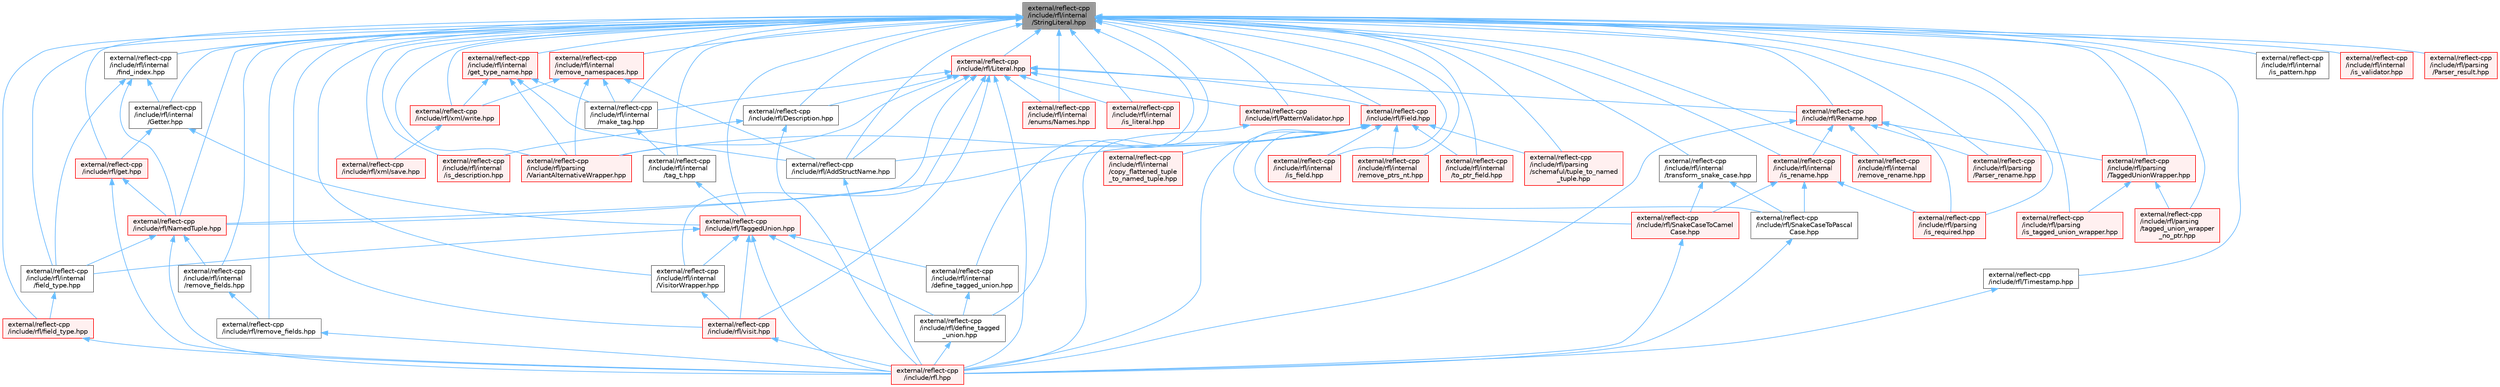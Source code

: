 digraph "external/reflect-cpp/include/rfl/internal/StringLiteral.hpp"
{
 // LATEX_PDF_SIZE
  bgcolor="transparent";
  edge [fontname=Helvetica,fontsize=10,labelfontname=Helvetica,labelfontsize=10];
  node [fontname=Helvetica,fontsize=10,shape=box,height=0.2,width=0.4];
  Node1 [id="Node000001",label="external/reflect-cpp\l/include/rfl/internal\l/StringLiteral.hpp",height=0.2,width=0.4,color="gray40", fillcolor="grey60", style="filled", fontcolor="black",tooltip=" "];
  Node1 -> Node2 [id="edge1_Node000001_Node000002",dir="back",color="steelblue1",style="solid",tooltip=" "];
  Node2 [id="Node000002",label="external/reflect-cpp\l/include/rfl/AddStructName.hpp",height=0.2,width=0.4,color="grey40", fillcolor="white", style="filled",URL="$_add_struct_name_8hpp.html",tooltip=" "];
  Node2 -> Node3 [id="edge2_Node000002_Node000003",dir="back",color="steelblue1",style="solid",tooltip=" "];
  Node3 [id="Node000003",label="external/reflect-cpp\l/include/rfl.hpp",height=0.2,width=0.4,color="red", fillcolor="#FFF0F0", style="filled",URL="$rfl_8hpp.html",tooltip=" "];
  Node1 -> Node667 [id="edge3_Node000001_Node000667",dir="back",color="steelblue1",style="solid",tooltip=" "];
  Node667 [id="Node000667",label="external/reflect-cpp\l/include/rfl/Description.hpp",height=0.2,width=0.4,color="grey40", fillcolor="white", style="filled",URL="$_description_8hpp.html",tooltip=" "];
  Node667 -> Node3 [id="edge4_Node000667_Node000003",dir="back",color="steelblue1",style="solid",tooltip=" "];
  Node667 -> Node668 [id="edge5_Node000667_Node000668",dir="back",color="steelblue1",style="solid",tooltip=" "];
  Node668 [id="Node000668",label="external/reflect-cpp\l/include/rfl/internal\l/is_description.hpp",height=0.2,width=0.4,color="red", fillcolor="#FFF0F0", style="filled",URL="$is__description_8hpp.html",tooltip=" "];
  Node1 -> Node725 [id="edge6_Node000001_Node000725",dir="back",color="steelblue1",style="solid",tooltip=" "];
  Node725 [id="Node000725",label="external/reflect-cpp\l/include/rfl/Field.hpp",height=0.2,width=0.4,color="red", fillcolor="#FFF0F0", style="filled",URL="$_field_8hpp.html",tooltip=" "];
  Node725 -> Node3 [id="edge7_Node000725_Node000003",dir="back",color="steelblue1",style="solid",tooltip=" "];
  Node725 -> Node2 [id="edge8_Node000725_Node000002",dir="back",color="steelblue1",style="solid",tooltip=" "];
  Node725 -> Node726 [id="edge9_Node000725_Node000726",dir="back",color="steelblue1",style="solid",tooltip=" "];
  Node726 [id="Node000726",label="external/reflect-cpp\l/include/rfl/NamedTuple.hpp",height=0.2,width=0.4,color="red", fillcolor="#FFF0F0", style="filled",URL="$_named_tuple_8hpp.html",tooltip=" "];
  Node726 -> Node3 [id="edge10_Node000726_Node000003",dir="back",color="steelblue1",style="solid",tooltip=" "];
  Node726 -> Node731 [id="edge11_Node000726_Node000731",dir="back",color="steelblue1",style="solid",tooltip=" "];
  Node731 [id="Node000731",label="external/reflect-cpp\l/include/rfl/internal\l/field_type.hpp",height=0.2,width=0.4,color="grey40", fillcolor="white", style="filled",URL="$internal_2field__type_8hpp.html",tooltip=" "];
  Node731 -> Node732 [id="edge12_Node000731_Node000732",dir="back",color="steelblue1",style="solid",tooltip=" "];
  Node732 [id="Node000732",label="external/reflect-cpp\l/include/rfl/field_type.hpp",height=0.2,width=0.4,color="red", fillcolor="#FFF0F0", style="filled",URL="$field__type_8hpp.html",tooltip=" "];
  Node732 -> Node3 [id="edge13_Node000732_Node000003",dir="back",color="steelblue1",style="solid",tooltip=" "];
  Node726 -> Node728 [id="edge14_Node000726_Node000728",dir="back",color="steelblue1",style="solid",tooltip=" "];
  Node728 [id="Node000728",label="external/reflect-cpp\l/include/rfl/internal\l/remove_fields.hpp",height=0.2,width=0.4,color="grey40", fillcolor="white", style="filled",URL="$internal_2remove__fields_8hpp.html",tooltip=" "];
  Node728 -> Node729 [id="edge15_Node000728_Node000729",dir="back",color="steelblue1",style="solid",tooltip=" "];
  Node729 [id="Node000729",label="external/reflect-cpp\l/include/rfl/remove_fields.hpp",height=0.2,width=0.4,color="grey40", fillcolor="white", style="filled",URL="$remove__fields_8hpp.html",tooltip=" "];
  Node729 -> Node3 [id="edge16_Node000729_Node000003",dir="back",color="steelblue1",style="solid",tooltip=" "];
  Node725 -> Node795 [id="edge17_Node000725_Node000795",dir="back",color="steelblue1",style="solid",tooltip=" "];
  Node795 [id="Node000795",label="external/reflect-cpp\l/include/rfl/SnakeCaseToCamel\lCase.hpp",height=0.2,width=0.4,color="red", fillcolor="#FFF0F0", style="filled",URL="$_snake_case_to_camel_case_8hpp.html",tooltip=" "];
  Node795 -> Node3 [id="edge18_Node000795_Node000003",dir="back",color="steelblue1",style="solid",tooltip=" "];
  Node725 -> Node796 [id="edge19_Node000725_Node000796",dir="back",color="steelblue1",style="solid",tooltip=" "];
  Node796 [id="Node000796",label="external/reflect-cpp\l/include/rfl/SnakeCaseToPascal\lCase.hpp",height=0.2,width=0.4,color="grey40", fillcolor="white", style="filled",URL="$_snake_case_to_pascal_case_8hpp.html",tooltip=" "];
  Node796 -> Node3 [id="edge20_Node000796_Node000003",dir="back",color="steelblue1",style="solid",tooltip=" "];
  Node725 -> Node783 [id="edge21_Node000725_Node000783",dir="back",color="steelblue1",style="solid",tooltip=" "];
  Node783 [id="Node000783",label="external/reflect-cpp\l/include/rfl/internal\l/copy_flattened_tuple\l_to_named_tuple.hpp",height=0.2,width=0.4,color="red", fillcolor="#FFF0F0", style="filled",URL="$copy__flattened__tuple__to__named__tuple_8hpp.html",tooltip=" "];
  Node725 -> Node798 [id="edge22_Node000725_Node000798",dir="back",color="steelblue1",style="solid",tooltip=" "];
  Node798 [id="Node000798",label="external/reflect-cpp\l/include/rfl/internal\l/is_field.hpp",height=0.2,width=0.4,color="red", fillcolor="#FFF0F0", style="filled",URL="$is__field_8hpp.html",tooltip=" "];
  Node725 -> Node800 [id="edge23_Node000725_Node000800",dir="back",color="steelblue1",style="solid",tooltip=" "];
  Node800 [id="Node000800",label="external/reflect-cpp\l/include/rfl/internal\l/remove_ptrs_nt.hpp",height=0.2,width=0.4,color="red", fillcolor="#FFF0F0", style="filled",URL="$remove__ptrs__nt_8hpp.html",tooltip=" "];
  Node725 -> Node801 [id="edge24_Node000725_Node000801",dir="back",color="steelblue1",style="solid",tooltip=" "];
  Node801 [id="Node000801",label="external/reflect-cpp\l/include/rfl/internal\l/to_ptr_field.hpp",height=0.2,width=0.4,color="red", fillcolor="#FFF0F0", style="filled",URL="$to__ptr__field_8hpp.html",tooltip=" "];
  Node725 -> Node802 [id="edge25_Node000725_Node000802",dir="back",color="steelblue1",style="solid",tooltip=" "];
  Node802 [id="Node000802",label="external/reflect-cpp\l/include/rfl/parsing\l/VariantAlternativeWrapper.hpp",height=0.2,width=0.4,color="red", fillcolor="#FFF0F0", style="filled",URL="$_variant_alternative_wrapper_8hpp.html",tooltip=" "];
  Node725 -> Node790 [id="edge26_Node000725_Node000790",dir="back",color="steelblue1",style="solid",tooltip=" "];
  Node790 [id="Node000790",label="external/reflect-cpp\l/include/rfl/parsing\l/schemaful/tuple_to_named\l_tuple.hpp",height=0.2,width=0.4,color="red", fillcolor="#FFF0F0", style="filled",URL="$tuple__to__named__tuple_8hpp.html",tooltip=" "];
  Node1 -> Node803 [id="edge27_Node000001_Node000803",dir="back",color="steelblue1",style="solid",tooltip=" "];
  Node803 [id="Node000803",label="external/reflect-cpp\l/include/rfl/Literal.hpp",height=0.2,width=0.4,color="red", fillcolor="#FFF0F0", style="filled",URL="$_literal_8hpp.html",tooltip=" "];
  Node803 -> Node3 [id="edge28_Node000803_Node000003",dir="back",color="steelblue1",style="solid",tooltip=" "];
  Node803 -> Node2 [id="edge29_Node000803_Node000002",dir="back",color="steelblue1",style="solid",tooltip=" "];
  Node803 -> Node667 [id="edge30_Node000803_Node000667",dir="back",color="steelblue1",style="solid",tooltip=" "];
  Node803 -> Node725 [id="edge31_Node000803_Node000725",dir="back",color="steelblue1",style="solid",tooltip=" "];
  Node803 -> Node726 [id="edge32_Node000803_Node000726",dir="back",color="steelblue1",style="solid",tooltip=" "];
  Node803 -> Node805 [id="edge33_Node000803_Node000805",dir="back",color="steelblue1",style="solid",tooltip=" "];
  Node805 [id="Node000805",label="external/reflect-cpp\l/include/rfl/PatternValidator.hpp",height=0.2,width=0.4,color="red", fillcolor="#FFF0F0", style="filled",URL="$_pattern_validator_8hpp.html",tooltip=" "];
  Node805 -> Node3 [id="edge34_Node000805_Node000003",dir="back",color="steelblue1",style="solid",tooltip=" "];
  Node803 -> Node809 [id="edge35_Node000803_Node000809",dir="back",color="steelblue1",style="solid",tooltip=" "];
  Node809 [id="Node000809",label="external/reflect-cpp\l/include/rfl/Rename.hpp",height=0.2,width=0.4,color="red", fillcolor="#FFF0F0", style="filled",URL="$_rename_8hpp.html",tooltip=" "];
  Node809 -> Node3 [id="edge36_Node000809_Node000003",dir="back",color="steelblue1",style="solid",tooltip=" "];
  Node809 -> Node815 [id="edge37_Node000809_Node000815",dir="back",color="steelblue1",style="solid",tooltip=" "];
  Node815 [id="Node000815",label="external/reflect-cpp\l/include/rfl/internal\l/is_rename.hpp",height=0.2,width=0.4,color="red", fillcolor="#FFF0F0", style="filled",URL="$is__rename_8hpp.html",tooltip=" "];
  Node815 -> Node795 [id="edge38_Node000815_Node000795",dir="back",color="steelblue1",style="solid",tooltip=" "];
  Node815 -> Node796 [id="edge39_Node000815_Node000796",dir="back",color="steelblue1",style="solid",tooltip=" "];
  Node815 -> Node819 [id="edge40_Node000815_Node000819",dir="back",color="steelblue1",style="solid",tooltip=" "];
  Node819 [id="Node000819",label="external/reflect-cpp\l/include/rfl/parsing\l/is_required.hpp",height=0.2,width=0.4,color="red", fillcolor="#FFF0F0", style="filled",URL="$is__required_8hpp.html",tooltip=" "];
  Node809 -> Node820 [id="edge41_Node000809_Node000820",dir="back",color="steelblue1",style="solid",tooltip=" "];
  Node820 [id="Node000820",label="external/reflect-cpp\l/include/rfl/internal\l/remove_rename.hpp",height=0.2,width=0.4,color="red", fillcolor="#FFF0F0", style="filled",URL="$remove__rename_8hpp.html",tooltip=" "];
  Node809 -> Node823 [id="edge42_Node000809_Node000823",dir="back",color="steelblue1",style="solid",tooltip=" "];
  Node823 [id="Node000823",label="external/reflect-cpp\l/include/rfl/parsing\l/Parser_rename.hpp",height=0.2,width=0.4,color="red", fillcolor="#FFF0F0", style="filled",URL="$_parser__rename_8hpp.html",tooltip=" "];
  Node809 -> Node824 [id="edge43_Node000809_Node000824",dir="back",color="steelblue1",style="solid",tooltip=" "];
  Node824 [id="Node000824",label="external/reflect-cpp\l/include/rfl/parsing\l/TaggedUnionWrapper.hpp",height=0.2,width=0.4,color="red", fillcolor="#FFF0F0", style="filled",URL="$_tagged_union_wrapper_8hpp.html",tooltip=" "];
  Node824 -> Node825 [id="edge44_Node000824_Node000825",dir="back",color="steelblue1",style="solid",tooltip=" "];
  Node825 [id="Node000825",label="external/reflect-cpp\l/include/rfl/parsing\l/is_tagged_union_wrapper.hpp",height=0.2,width=0.4,color="red", fillcolor="#FFF0F0", style="filled",URL="$is__tagged__union__wrapper_8hpp.html",tooltip=" "];
  Node824 -> Node827 [id="edge45_Node000824_Node000827",dir="back",color="steelblue1",style="solid",tooltip=" "];
  Node827 [id="Node000827",label="external/reflect-cpp\l/include/rfl/parsing\l/tagged_union_wrapper\l_no_ptr.hpp",height=0.2,width=0.4,color="red", fillcolor="#FFF0F0", style="filled",URL="$tagged__union__wrapper__no__ptr_8hpp.html",tooltip=" "];
  Node809 -> Node819 [id="edge46_Node000809_Node000819",dir="back",color="steelblue1",style="solid",tooltip=" "];
  Node803 -> Node756 [id="edge47_Node000803_Node000756",dir="back",color="steelblue1",style="solid",tooltip=" "];
  Node756 [id="Node000756",label="external/reflect-cpp\l/include/rfl/internal\l/VisitorWrapper.hpp",height=0.2,width=0.4,color="grey40", fillcolor="white", style="filled",URL="$_visitor_wrapper_8hpp.html",tooltip=" "];
  Node756 -> Node757 [id="edge48_Node000756_Node000757",dir="back",color="steelblue1",style="solid",tooltip=" "];
  Node757 [id="Node000757",label="external/reflect-cpp\l/include/rfl/visit.hpp",height=0.2,width=0.4,color="red", fillcolor="#FFF0F0", style="filled",URL="$visit_8hpp.html",tooltip=" "];
  Node757 -> Node3 [id="edge49_Node000757_Node000003",dir="back",color="steelblue1",style="solid",tooltip=" "];
  Node803 -> Node784 [id="edge50_Node000803_Node000784",dir="back",color="steelblue1",style="solid",tooltip=" "];
  Node784 [id="Node000784",label="external/reflect-cpp\l/include/rfl/internal\l/enums/Names.hpp",height=0.2,width=0.4,color="red", fillcolor="#FFF0F0", style="filled",URL="$_names_8hpp.html",tooltip=" "];
  Node803 -> Node830 [id="edge51_Node000803_Node000830",dir="back",color="steelblue1",style="solid",tooltip=" "];
  Node830 [id="Node000830",label="external/reflect-cpp\l/include/rfl/internal\l/is_literal.hpp",height=0.2,width=0.4,color="red", fillcolor="#FFF0F0", style="filled",URL="$is__literal_8hpp.html",tooltip=" "];
  Node803 -> Node752 [id="edge52_Node000803_Node000752",dir="back",color="steelblue1",style="solid",tooltip=" "];
  Node752 [id="Node000752",label="external/reflect-cpp\l/include/rfl/internal\l/make_tag.hpp",height=0.2,width=0.4,color="grey40", fillcolor="white", style="filled",URL="$make__tag_8hpp.html",tooltip=" "];
  Node752 -> Node753 [id="edge53_Node000752_Node000753",dir="back",color="steelblue1",style="solid",tooltip=" "];
  Node753 [id="Node000753",label="external/reflect-cpp\l/include/rfl/internal\l/tag_t.hpp",height=0.2,width=0.4,color="grey40", fillcolor="white", style="filled",URL="$tag__t_8hpp.html",tooltip=" "];
  Node753 -> Node754 [id="edge54_Node000753_Node000754",dir="back",color="steelblue1",style="solid",tooltip=" "];
  Node754 [id="Node000754",label="external/reflect-cpp\l/include/rfl/TaggedUnion.hpp",height=0.2,width=0.4,color="red", fillcolor="#FFF0F0", style="filled",URL="$_tagged_union_8hpp.html",tooltip=" "];
  Node754 -> Node3 [id="edge55_Node000754_Node000003",dir="back",color="steelblue1",style="solid",tooltip=" "];
  Node754 -> Node755 [id="edge56_Node000754_Node000755",dir="back",color="steelblue1",style="solid",tooltip=" "];
  Node755 [id="Node000755",label="external/reflect-cpp\l/include/rfl/define_tagged\l_union.hpp",height=0.2,width=0.4,color="grey40", fillcolor="white", style="filled",URL="$define__tagged__union_8hpp.html",tooltip=" "];
  Node755 -> Node3 [id="edge57_Node000755_Node000003",dir="back",color="steelblue1",style="solid",tooltip=" "];
  Node754 -> Node756 [id="edge58_Node000754_Node000756",dir="back",color="steelblue1",style="solid",tooltip=" "];
  Node754 -> Node761 [id="edge59_Node000754_Node000761",dir="back",color="steelblue1",style="solid",tooltip=" "];
  Node761 [id="Node000761",label="external/reflect-cpp\l/include/rfl/internal\l/define_tagged_union.hpp",height=0.2,width=0.4,color="grey40", fillcolor="white", style="filled",URL="$internal_2define__tagged__union_8hpp.html",tooltip=" "];
  Node761 -> Node755 [id="edge60_Node000761_Node000755",dir="back",color="steelblue1",style="solid",tooltip=" "];
  Node754 -> Node731 [id="edge61_Node000754_Node000731",dir="back",color="steelblue1",style="solid",tooltip=" "];
  Node754 -> Node757 [id="edge62_Node000754_Node000757",dir="back",color="steelblue1",style="solid",tooltip=" "];
  Node803 -> Node802 [id="edge63_Node000803_Node000802",dir="back",color="steelblue1",style="solid",tooltip=" "];
  Node803 -> Node757 [id="edge64_Node000803_Node000757",dir="back",color="steelblue1",style="solid",tooltip=" "];
  Node1 -> Node726 [id="edge65_Node000001_Node000726",dir="back",color="steelblue1",style="solid",tooltip=" "];
  Node1 -> Node805 [id="edge66_Node000001_Node000805",dir="back",color="steelblue1",style="solid",tooltip=" "];
  Node1 -> Node809 [id="edge67_Node000001_Node000809",dir="back",color="steelblue1",style="solid",tooltip=" "];
  Node1 -> Node754 [id="edge68_Node000001_Node000754",dir="back",color="steelblue1",style="solid",tooltip=" "];
  Node1 -> Node841 [id="edge69_Node000001_Node000841",dir="back",color="steelblue1",style="solid",tooltip=" "];
  Node841 [id="Node000841",label="external/reflect-cpp\l/include/rfl/Timestamp.hpp",height=0.2,width=0.4,color="grey40", fillcolor="white", style="filled",URL="$_timestamp_8hpp.html",tooltip=" "];
  Node841 -> Node3 [id="edge70_Node000841_Node000003",dir="back",color="steelblue1",style="solid",tooltip=" "];
  Node1 -> Node755 [id="edge71_Node000001_Node000755",dir="back",color="steelblue1",style="solid",tooltip=" "];
  Node1 -> Node732 [id="edge72_Node000001_Node000732",dir="back",color="steelblue1",style="solid",tooltip=" "];
  Node1 -> Node842 [id="edge73_Node000001_Node000842",dir="back",color="steelblue1",style="solid",tooltip=" "];
  Node842 [id="Node000842",label="external/reflect-cpp\l/include/rfl/get.hpp",height=0.2,width=0.4,color="red", fillcolor="#FFF0F0", style="filled",URL="$get_8hpp.html",tooltip=" "];
  Node842 -> Node3 [id="edge74_Node000842_Node000003",dir="back",color="steelblue1",style="solid",tooltip=" "];
  Node842 -> Node726 [id="edge75_Node000842_Node000726",dir="back",color="steelblue1",style="solid",tooltip=" "];
  Node1 -> Node849 [id="edge76_Node000001_Node000849",dir="back",color="steelblue1",style="solid",tooltip=" "];
  Node849 [id="Node000849",label="external/reflect-cpp\l/include/rfl/internal\l/Getter.hpp",height=0.2,width=0.4,color="grey40", fillcolor="white", style="filled",URL="$_getter_8hpp.html",tooltip=" "];
  Node849 -> Node754 [id="edge77_Node000849_Node000754",dir="back",color="steelblue1",style="solid",tooltip=" "];
  Node849 -> Node842 [id="edge78_Node000849_Node000842",dir="back",color="steelblue1",style="solid",tooltip=" "];
  Node1 -> Node756 [id="edge79_Node000001_Node000756",dir="back",color="steelblue1",style="solid",tooltip=" "];
  Node1 -> Node761 [id="edge80_Node000001_Node000761",dir="back",color="steelblue1",style="solid",tooltip=" "];
  Node1 -> Node784 [id="edge81_Node000001_Node000784",dir="back",color="steelblue1",style="solid",tooltip=" "];
  Node1 -> Node731 [id="edge82_Node000001_Node000731",dir="back",color="steelblue1",style="solid",tooltip=" "];
  Node1 -> Node850 [id="edge83_Node000001_Node000850",dir="back",color="steelblue1",style="solid",tooltip=" "];
  Node850 [id="Node000850",label="external/reflect-cpp\l/include/rfl/internal\l/find_index.hpp",height=0.2,width=0.4,color="grey40", fillcolor="white", style="filled",URL="$find__index_8hpp.html",tooltip=" "];
  Node850 -> Node726 [id="edge84_Node000850_Node000726",dir="back",color="steelblue1",style="solid",tooltip=" "];
  Node850 -> Node849 [id="edge85_Node000850_Node000849",dir="back",color="steelblue1",style="solid",tooltip=" "];
  Node850 -> Node731 [id="edge86_Node000850_Node000731",dir="back",color="steelblue1",style="solid",tooltip=" "];
  Node1 -> Node851 [id="edge87_Node000001_Node000851",dir="back",color="steelblue1",style="solid",tooltip=" "];
  Node851 [id="Node000851",label="external/reflect-cpp\l/include/rfl/internal\l/get_type_name.hpp",height=0.2,width=0.4,color="red", fillcolor="#FFF0F0", style="filled",URL="$get__type__name_8hpp.html",tooltip=" "];
  Node851 -> Node2 [id="edge88_Node000851_Node000002",dir="back",color="steelblue1",style="solid",tooltip=" "];
  Node851 -> Node752 [id="edge89_Node000851_Node000752",dir="back",color="steelblue1",style="solid",tooltip=" "];
  Node851 -> Node802 [id="edge90_Node000851_Node000802",dir="back",color="steelblue1",style="solid",tooltip=" "];
  Node851 -> Node718 [id="edge91_Node000851_Node000718",dir="back",color="steelblue1",style="solid",tooltip=" "];
  Node718 [id="Node000718",label="external/reflect-cpp\l/include/rfl/xml/write.hpp",height=0.2,width=0.4,color="red", fillcolor="#FFF0F0", style="filled",URL="$xml_2write_8hpp.html",tooltip=" "];
  Node718 -> Node719 [id="edge92_Node000718_Node000719",dir="back",color="steelblue1",style="solid",tooltip=" "];
  Node719 [id="Node000719",label="external/reflect-cpp\l/include/rfl/xml/save.hpp",height=0.2,width=0.4,color="red", fillcolor="#FFF0F0", style="filled",URL="$xml_2save_8hpp.html",tooltip=" "];
  Node1 -> Node668 [id="edge93_Node000001_Node000668",dir="back",color="steelblue1",style="solid",tooltip=" "];
  Node1 -> Node798 [id="edge94_Node000001_Node000798",dir="back",color="steelblue1",style="solid",tooltip=" "];
  Node1 -> Node830 [id="edge95_Node000001_Node000830",dir="back",color="steelblue1",style="solid",tooltip=" "];
  Node1 -> Node807 [id="edge96_Node000001_Node000807",dir="back",color="steelblue1",style="solid",tooltip=" "];
  Node807 [id="Node000807",label="external/reflect-cpp\l/include/rfl/internal\l/is_pattern.hpp",height=0.2,width=0.4,color="grey40", fillcolor="white", style="filled",URL="$is__pattern_8hpp.html",tooltip=" "];
  Node1 -> Node815 [id="edge97_Node000001_Node000815",dir="back",color="steelblue1",style="solid",tooltip=" "];
  Node1 -> Node852 [id="edge98_Node000001_Node000852",dir="back",color="steelblue1",style="solid",tooltip=" "];
  Node852 [id="Node000852",label="external/reflect-cpp\l/include/rfl/internal\l/is_validator.hpp",height=0.2,width=0.4,color="red", fillcolor="#FFF0F0", style="filled",URL="$is__validator_8hpp.html",tooltip=" "];
  Node1 -> Node752 [id="edge99_Node000001_Node000752",dir="back",color="steelblue1",style="solid",tooltip=" "];
  Node1 -> Node728 [id="edge100_Node000001_Node000728",dir="back",color="steelblue1",style="solid",tooltip=" "];
  Node1 -> Node853 [id="edge101_Node000001_Node000853",dir="back",color="steelblue1",style="solid",tooltip=" "];
  Node853 [id="Node000853",label="external/reflect-cpp\l/include/rfl/internal\l/remove_namespaces.hpp",height=0.2,width=0.4,color="red", fillcolor="#FFF0F0", style="filled",URL="$remove__namespaces_8hpp.html",tooltip=" "];
  Node853 -> Node2 [id="edge102_Node000853_Node000002",dir="back",color="steelblue1",style="solid",tooltip=" "];
  Node853 -> Node752 [id="edge103_Node000853_Node000752",dir="back",color="steelblue1",style="solid",tooltip=" "];
  Node853 -> Node802 [id="edge104_Node000853_Node000802",dir="back",color="steelblue1",style="solid",tooltip=" "];
  Node853 -> Node718 [id="edge105_Node000853_Node000718",dir="back",color="steelblue1",style="solid",tooltip=" "];
  Node1 -> Node800 [id="edge106_Node000001_Node000800",dir="back",color="steelblue1",style="solid",tooltip=" "];
  Node1 -> Node820 [id="edge107_Node000001_Node000820",dir="back",color="steelblue1",style="solid",tooltip=" "];
  Node1 -> Node753 [id="edge108_Node000001_Node000753",dir="back",color="steelblue1",style="solid",tooltip=" "];
  Node1 -> Node801 [id="edge109_Node000001_Node000801",dir="back",color="steelblue1",style="solid",tooltip=" "];
  Node1 -> Node854 [id="edge110_Node000001_Node000854",dir="back",color="steelblue1",style="solid",tooltip=" "];
  Node854 [id="Node000854",label="external/reflect-cpp\l/include/rfl/internal\l/transform_snake_case.hpp",height=0.2,width=0.4,color="grey40", fillcolor="white", style="filled",URL="$transform__snake__case_8hpp.html",tooltip=" "];
  Node854 -> Node795 [id="edge111_Node000854_Node000795",dir="back",color="steelblue1",style="solid",tooltip=" "];
  Node854 -> Node796 [id="edge112_Node000854_Node000796",dir="back",color="steelblue1",style="solid",tooltip=" "];
  Node1 -> Node823 [id="edge113_Node000001_Node000823",dir="back",color="steelblue1",style="solid",tooltip=" "];
  Node1 -> Node855 [id="edge114_Node000001_Node000855",dir="back",color="steelblue1",style="solid",tooltip=" "];
  Node855 [id="Node000855",label="external/reflect-cpp\l/include/rfl/parsing\l/Parser_result.hpp",height=0.2,width=0.4,color="red", fillcolor="#FFF0F0", style="filled",URL="$_parser__result_8hpp.html",tooltip=" "];
  Node1 -> Node824 [id="edge115_Node000001_Node000824",dir="back",color="steelblue1",style="solid",tooltip=" "];
  Node1 -> Node802 [id="edge116_Node000001_Node000802",dir="back",color="steelblue1",style="solid",tooltip=" "];
  Node1 -> Node819 [id="edge117_Node000001_Node000819",dir="back",color="steelblue1",style="solid",tooltip=" "];
  Node1 -> Node825 [id="edge118_Node000001_Node000825",dir="back",color="steelblue1",style="solid",tooltip=" "];
  Node1 -> Node790 [id="edge119_Node000001_Node000790",dir="back",color="steelblue1",style="solid",tooltip=" "];
  Node1 -> Node827 [id="edge120_Node000001_Node000827",dir="back",color="steelblue1",style="solid",tooltip=" "];
  Node1 -> Node729 [id="edge121_Node000001_Node000729",dir="back",color="steelblue1",style="solid",tooltip=" "];
  Node1 -> Node757 [id="edge122_Node000001_Node000757",dir="back",color="steelblue1",style="solid",tooltip=" "];
  Node1 -> Node719 [id="edge123_Node000001_Node000719",dir="back",color="steelblue1",style="solid",tooltip=" "];
  Node1 -> Node718 [id="edge124_Node000001_Node000718",dir="back",color="steelblue1",style="solid",tooltip=" "];
}
